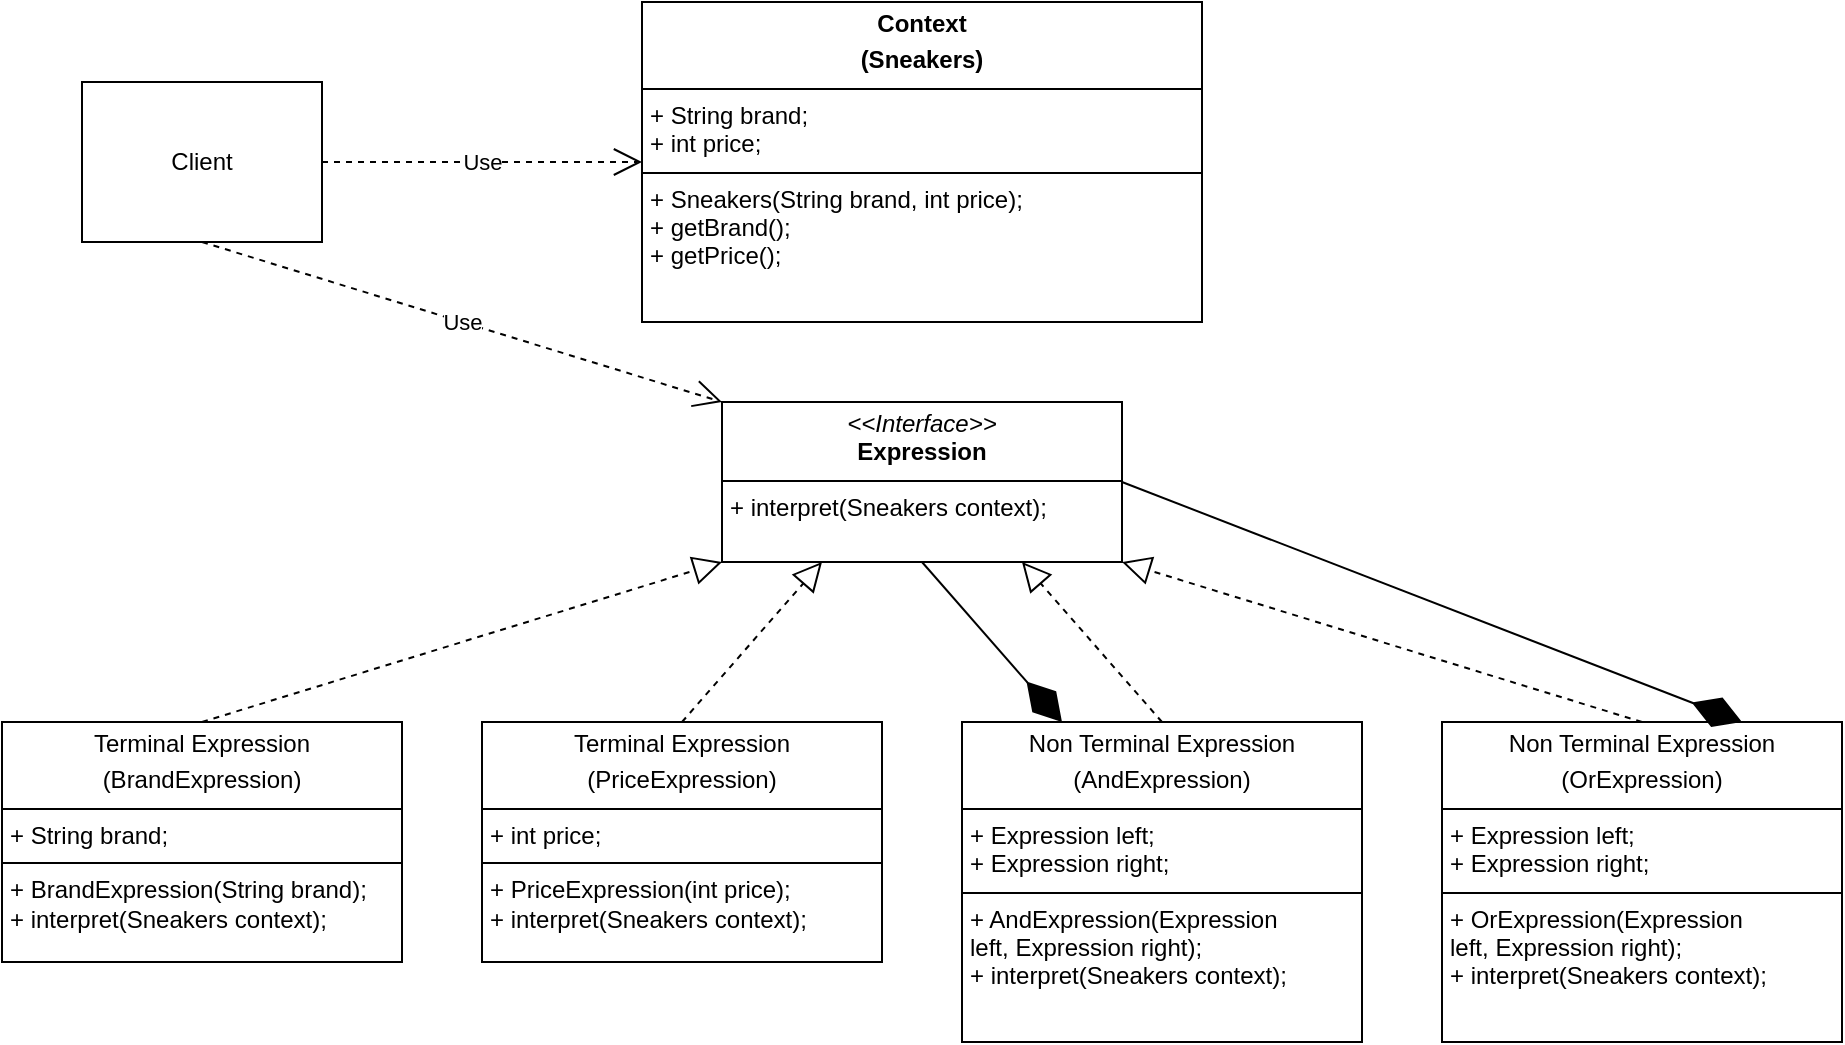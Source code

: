 <mxfile version="28.2.5">
  <diagram name="Страница — 1" id="lgxGHNukD57XbEy0zWNZ">
    <mxGraphModel dx="1281" dy="562" grid="1" gridSize="10" guides="1" tooltips="1" connect="1" arrows="1" fold="1" page="1" pageScale="1" pageWidth="1169" pageHeight="827" math="0" shadow="0">
      <root>
        <mxCell id="0" />
        <mxCell id="1" parent="0" />
        <mxCell id="Fjl2_dCqFX8u-TP7NTs3-1" value="&lt;p style=&quot;margin:0px;margin-top:4px;text-align:center;&quot;&gt;&lt;i&gt;&amp;lt;&amp;lt;Interface&amp;gt;&amp;gt;&lt;/i&gt;&lt;br&gt;&lt;b&gt;Expression&lt;/b&gt;&lt;/p&gt;&lt;hr size=&quot;1&quot; style=&quot;border-style:solid;&quot;&gt;&lt;p style=&quot;margin:0px;margin-left:4px;&quot;&gt;+ interpret(Sneakers context);&lt;br&gt;&lt;/p&gt;" style="verticalAlign=top;align=left;overflow=fill;html=1;whiteSpace=wrap;" vertex="1" parent="1">
          <mxGeometry x="440" y="240" width="200" height="80" as="geometry" />
        </mxCell>
        <mxCell id="Fjl2_dCqFX8u-TP7NTs3-4" value="&lt;p style=&quot;margin:0px;margin-top:4px;text-align:center;&quot;&gt;Terminal Expression&lt;/p&gt;&lt;p style=&quot;margin:0px;margin-top:4px;text-align:center;&quot;&gt;(PriceExpression)&lt;/p&gt;&lt;hr size=&quot;1&quot; style=&quot;border-style:solid;&quot;&gt;&lt;p style=&quot;margin:0px;margin-left:4px;&quot;&gt;+ int price;&lt;/p&gt;&lt;hr size=&quot;1&quot; style=&quot;border-style:solid;&quot;&gt;&lt;p style=&quot;margin:0px;margin-left:4px;&quot;&gt;+ PriceExpression(int price);&lt;/p&gt;&lt;p style=&quot;margin:0px;margin-left:4px;&quot;&gt;+ interpret(Sneakers context);&lt;/p&gt;" style="verticalAlign=top;align=left;overflow=fill;html=1;whiteSpace=wrap;" vertex="1" parent="1">
          <mxGeometry x="320" y="400" width="200" height="120" as="geometry" />
        </mxCell>
        <mxCell id="Fjl2_dCqFX8u-TP7NTs3-5" value="&lt;p style=&quot;margin:0px;margin-top:4px;text-align:center;&quot;&gt;Terminal Expression&lt;/p&gt;&lt;p style=&quot;margin:0px;margin-top:4px;text-align:center;&quot;&gt;(BrandExpression)&lt;/p&gt;&lt;hr size=&quot;1&quot; style=&quot;border-style:solid;&quot;&gt;&lt;p style=&quot;margin:0px;margin-left:4px;&quot;&gt;+ String brand;&lt;/p&gt;&lt;hr size=&quot;1&quot; style=&quot;border-style:solid;&quot;&gt;&lt;p style=&quot;margin:0px;margin-left:4px;&quot;&gt;+ BrandExpression(String brand);&lt;/p&gt;&lt;p style=&quot;margin:0px;margin-left:4px;&quot;&gt;+ interpret(Sneakers context);&lt;/p&gt;" style="verticalAlign=top;align=left;overflow=fill;html=1;whiteSpace=wrap;" vertex="1" parent="1">
          <mxGeometry x="80" y="400" width="200" height="120" as="geometry" />
        </mxCell>
        <mxCell id="Fjl2_dCqFX8u-TP7NTs3-6" value="&lt;p style=&quot;margin:0px;margin-top:4px;text-align:center;&quot;&gt;Non Terminal Expression&lt;/p&gt;&lt;p style=&quot;margin:0px;margin-top:4px;text-align:center;&quot;&gt;(AndExpression)&lt;/p&gt;&lt;hr size=&quot;1&quot; style=&quot;border-style:solid;&quot;&gt;&lt;p style=&quot;margin:0px;margin-left:4px;&quot;&gt;+ Expression left;&lt;/p&gt;&lt;p style=&quot;margin:0px;margin-left:4px;&quot;&gt;+ Expression right;&lt;/p&gt;&lt;hr size=&quot;1&quot; style=&quot;border-style:solid;&quot;&gt;&lt;p style=&quot;margin:0px;margin-left:4px;&quot;&gt;+ AndExpression(&lt;span style=&quot;background-color: transparent; color: light-dark(rgb(0, 0, 0), rgb(255, 255, 255));&quot;&gt;Expression left,&amp;nbsp;&lt;/span&gt;&lt;span style=&quot;background-color: transparent; color: light-dark(rgb(0, 0, 0), rgb(255, 255, 255));&quot;&gt;Expression right&lt;/span&gt;&lt;span style=&quot;background-color: transparent; color: light-dark(rgb(0, 0, 0), rgb(255, 255, 255));&quot;&gt;);&lt;/span&gt;&lt;/p&gt;&lt;p style=&quot;margin:0px;margin-left:4px;&quot;&gt;+ interpret(Sneakers context);&lt;/p&gt;" style="verticalAlign=top;align=left;overflow=fill;html=1;whiteSpace=wrap;" vertex="1" parent="1">
          <mxGeometry x="560" y="400" width="200" height="160" as="geometry" />
        </mxCell>
        <mxCell id="Fjl2_dCqFX8u-TP7NTs3-7" value="&lt;p style=&quot;margin:0px;margin-top:4px;text-align:center;&quot;&gt;Non Terminal Expression&lt;/p&gt;&lt;p style=&quot;margin:0px;margin-top:4px;text-align:center;&quot;&gt;(OrExpression)&lt;/p&gt;&lt;hr size=&quot;1&quot; style=&quot;border-style:solid;&quot;&gt;&lt;p style=&quot;margin: 0px 0px 0px 4px;&quot;&gt;+ Expression left;&lt;/p&gt;&lt;p style=&quot;margin: 0px 0px 0px 4px;&quot;&gt;+ Expression right;&lt;/p&gt;&lt;hr size=&quot;1&quot; style=&quot;border-style:solid;&quot;&gt;&lt;p style=&quot;margin: 0px 0px 0px 4px;&quot;&gt;+ OrExpression(&lt;span style=&quot;background-color: transparent; color: light-dark(rgb(0, 0, 0), rgb(255, 255, 255));&quot;&gt;Expression left,&amp;nbsp;&lt;/span&gt;&lt;span style=&quot;background-color: transparent; color: light-dark(rgb(0, 0, 0), rgb(255, 255, 255));&quot;&gt;Expression right&lt;/span&gt;&lt;span style=&quot;background-color: transparent; color: light-dark(rgb(0, 0, 0), rgb(255, 255, 255));&quot;&gt;);&lt;/span&gt;&lt;/p&gt;&lt;p style=&quot;margin: 0px 0px 0px 4px;&quot;&gt;+ interpret(Sneakers context);&lt;/p&gt;" style="verticalAlign=top;align=left;overflow=fill;html=1;whiteSpace=wrap;" vertex="1" parent="1">
          <mxGeometry x="800" y="400" width="200" height="160" as="geometry" />
        </mxCell>
        <mxCell id="Fjl2_dCqFX8u-TP7NTs3-8" value="&lt;p style=&quot;margin:0px;margin-top:4px;text-align:center;&quot;&gt;&lt;b&gt;Context&lt;/b&gt;&lt;/p&gt;&lt;p style=&quot;margin:0px;margin-top:4px;text-align:center;&quot;&gt;&lt;b&gt;(Sneakers)&lt;/b&gt;&lt;/p&gt;&lt;hr size=&quot;1&quot; style=&quot;border-style:solid;&quot;&gt;&lt;p style=&quot;margin:0px;margin-left:4px;&quot;&gt;+ String brand;&lt;/p&gt;&lt;p style=&quot;margin:0px;margin-left:4px;&quot;&gt;+ int price;&lt;/p&gt;&lt;hr size=&quot;1&quot; style=&quot;border-style:solid;&quot;&gt;&lt;p style=&quot;margin:0px;margin-left:4px;&quot;&gt;+ Sneakers(String brand, int price);&lt;/p&gt;&lt;p style=&quot;margin:0px;margin-left:4px;&quot;&gt;+ getBrand();&lt;/p&gt;&lt;p style=&quot;margin:0px;margin-left:4px;&quot;&gt;+ getPrice();&lt;/p&gt;" style="verticalAlign=top;align=left;overflow=fill;html=1;whiteSpace=wrap;" vertex="1" parent="1">
          <mxGeometry x="400" y="40" width="280" height="160" as="geometry" />
        </mxCell>
        <mxCell id="Fjl2_dCqFX8u-TP7NTs3-9" value="Client" style="html=1;whiteSpace=wrap;" vertex="1" parent="1">
          <mxGeometry x="120" y="80" width="120" height="80" as="geometry" />
        </mxCell>
        <mxCell id="Fjl2_dCqFX8u-TP7NTs3-10" value="" style="endArrow=block;dashed=1;endFill=0;endSize=12;html=1;rounded=0;exitX=0.5;exitY=0;exitDx=0;exitDy=0;entryX=0;entryY=1;entryDx=0;entryDy=0;" edge="1" parent="1" source="Fjl2_dCqFX8u-TP7NTs3-5" target="Fjl2_dCqFX8u-TP7NTs3-1">
          <mxGeometry width="160" relative="1" as="geometry">
            <mxPoint x="500" y="290" as="sourcePoint" />
            <mxPoint x="660" y="290" as="targetPoint" />
          </mxGeometry>
        </mxCell>
        <mxCell id="Fjl2_dCqFX8u-TP7NTs3-11" value="" style="endArrow=block;dashed=1;endFill=0;endSize=12;html=1;rounded=0;exitX=0.5;exitY=0;exitDx=0;exitDy=0;entryX=0.25;entryY=1;entryDx=0;entryDy=0;" edge="1" parent="1" source="Fjl2_dCqFX8u-TP7NTs3-4" target="Fjl2_dCqFX8u-TP7NTs3-1">
          <mxGeometry width="160" relative="1" as="geometry">
            <mxPoint x="500" y="290" as="sourcePoint" />
            <mxPoint x="660" y="290" as="targetPoint" />
          </mxGeometry>
        </mxCell>
        <mxCell id="Fjl2_dCqFX8u-TP7NTs3-12" value="" style="endArrow=block;dashed=1;endFill=0;endSize=12;html=1;rounded=0;exitX=0.5;exitY=0;exitDx=0;exitDy=0;entryX=0.75;entryY=1;entryDx=0;entryDy=0;" edge="1" parent="1" source="Fjl2_dCqFX8u-TP7NTs3-6" target="Fjl2_dCqFX8u-TP7NTs3-1">
          <mxGeometry width="160" relative="1" as="geometry">
            <mxPoint x="500" y="290" as="sourcePoint" />
            <mxPoint x="660" y="290" as="targetPoint" />
          </mxGeometry>
        </mxCell>
        <mxCell id="Fjl2_dCqFX8u-TP7NTs3-13" value="" style="endArrow=block;dashed=1;endFill=0;endSize=12;html=1;rounded=0;exitX=0.5;exitY=0;exitDx=0;exitDy=0;entryX=1;entryY=1;entryDx=0;entryDy=0;" edge="1" parent="1" source="Fjl2_dCqFX8u-TP7NTs3-7" target="Fjl2_dCqFX8u-TP7NTs3-1">
          <mxGeometry width="160" relative="1" as="geometry">
            <mxPoint x="500" y="290" as="sourcePoint" />
            <mxPoint x="660" y="290" as="targetPoint" />
          </mxGeometry>
        </mxCell>
        <mxCell id="Fjl2_dCqFX8u-TP7NTs3-14" value="Use" style="endArrow=open;endSize=12;dashed=1;html=1;rounded=0;exitX=0.5;exitY=1;exitDx=0;exitDy=0;entryX=0;entryY=0;entryDx=0;entryDy=0;" edge="1" parent="1" source="Fjl2_dCqFX8u-TP7NTs3-9" target="Fjl2_dCqFX8u-TP7NTs3-1">
          <mxGeometry width="160" relative="1" as="geometry">
            <mxPoint x="500" y="290" as="sourcePoint" />
            <mxPoint x="660" y="290" as="targetPoint" />
          </mxGeometry>
        </mxCell>
        <mxCell id="Fjl2_dCqFX8u-TP7NTs3-15" value="Use" style="endArrow=open;endSize=12;dashed=1;html=1;rounded=0;exitX=1;exitY=0.5;exitDx=0;exitDy=0;entryX=0;entryY=0.5;entryDx=0;entryDy=0;" edge="1" parent="1" source="Fjl2_dCqFX8u-TP7NTs3-9" target="Fjl2_dCqFX8u-TP7NTs3-8">
          <mxGeometry width="160" relative="1" as="geometry">
            <mxPoint x="500" y="290" as="sourcePoint" />
            <mxPoint x="340" y="110" as="targetPoint" />
          </mxGeometry>
        </mxCell>
        <mxCell id="Fjl2_dCqFX8u-TP7NTs3-17" value="" style="endArrow=diamondThin;endFill=1;endSize=24;html=1;rounded=0;entryX=0.25;entryY=0;entryDx=0;entryDy=0;exitX=0.5;exitY=1;exitDx=0;exitDy=0;" edge="1" parent="1" source="Fjl2_dCqFX8u-TP7NTs3-1" target="Fjl2_dCqFX8u-TP7NTs3-6">
          <mxGeometry width="160" relative="1" as="geometry">
            <mxPoint x="500" y="290" as="sourcePoint" />
            <mxPoint x="660" y="290" as="targetPoint" />
          </mxGeometry>
        </mxCell>
        <mxCell id="Fjl2_dCqFX8u-TP7NTs3-18" value="" style="endArrow=diamondThin;endFill=1;endSize=24;html=1;rounded=0;entryX=0.75;entryY=0;entryDx=0;entryDy=0;exitX=1;exitY=0.5;exitDx=0;exitDy=0;" edge="1" parent="1" source="Fjl2_dCqFX8u-TP7NTs3-1" target="Fjl2_dCqFX8u-TP7NTs3-7">
          <mxGeometry width="160" relative="1" as="geometry">
            <mxPoint x="500" y="290" as="sourcePoint" />
            <mxPoint x="660" y="290" as="targetPoint" />
          </mxGeometry>
        </mxCell>
      </root>
    </mxGraphModel>
  </diagram>
</mxfile>
